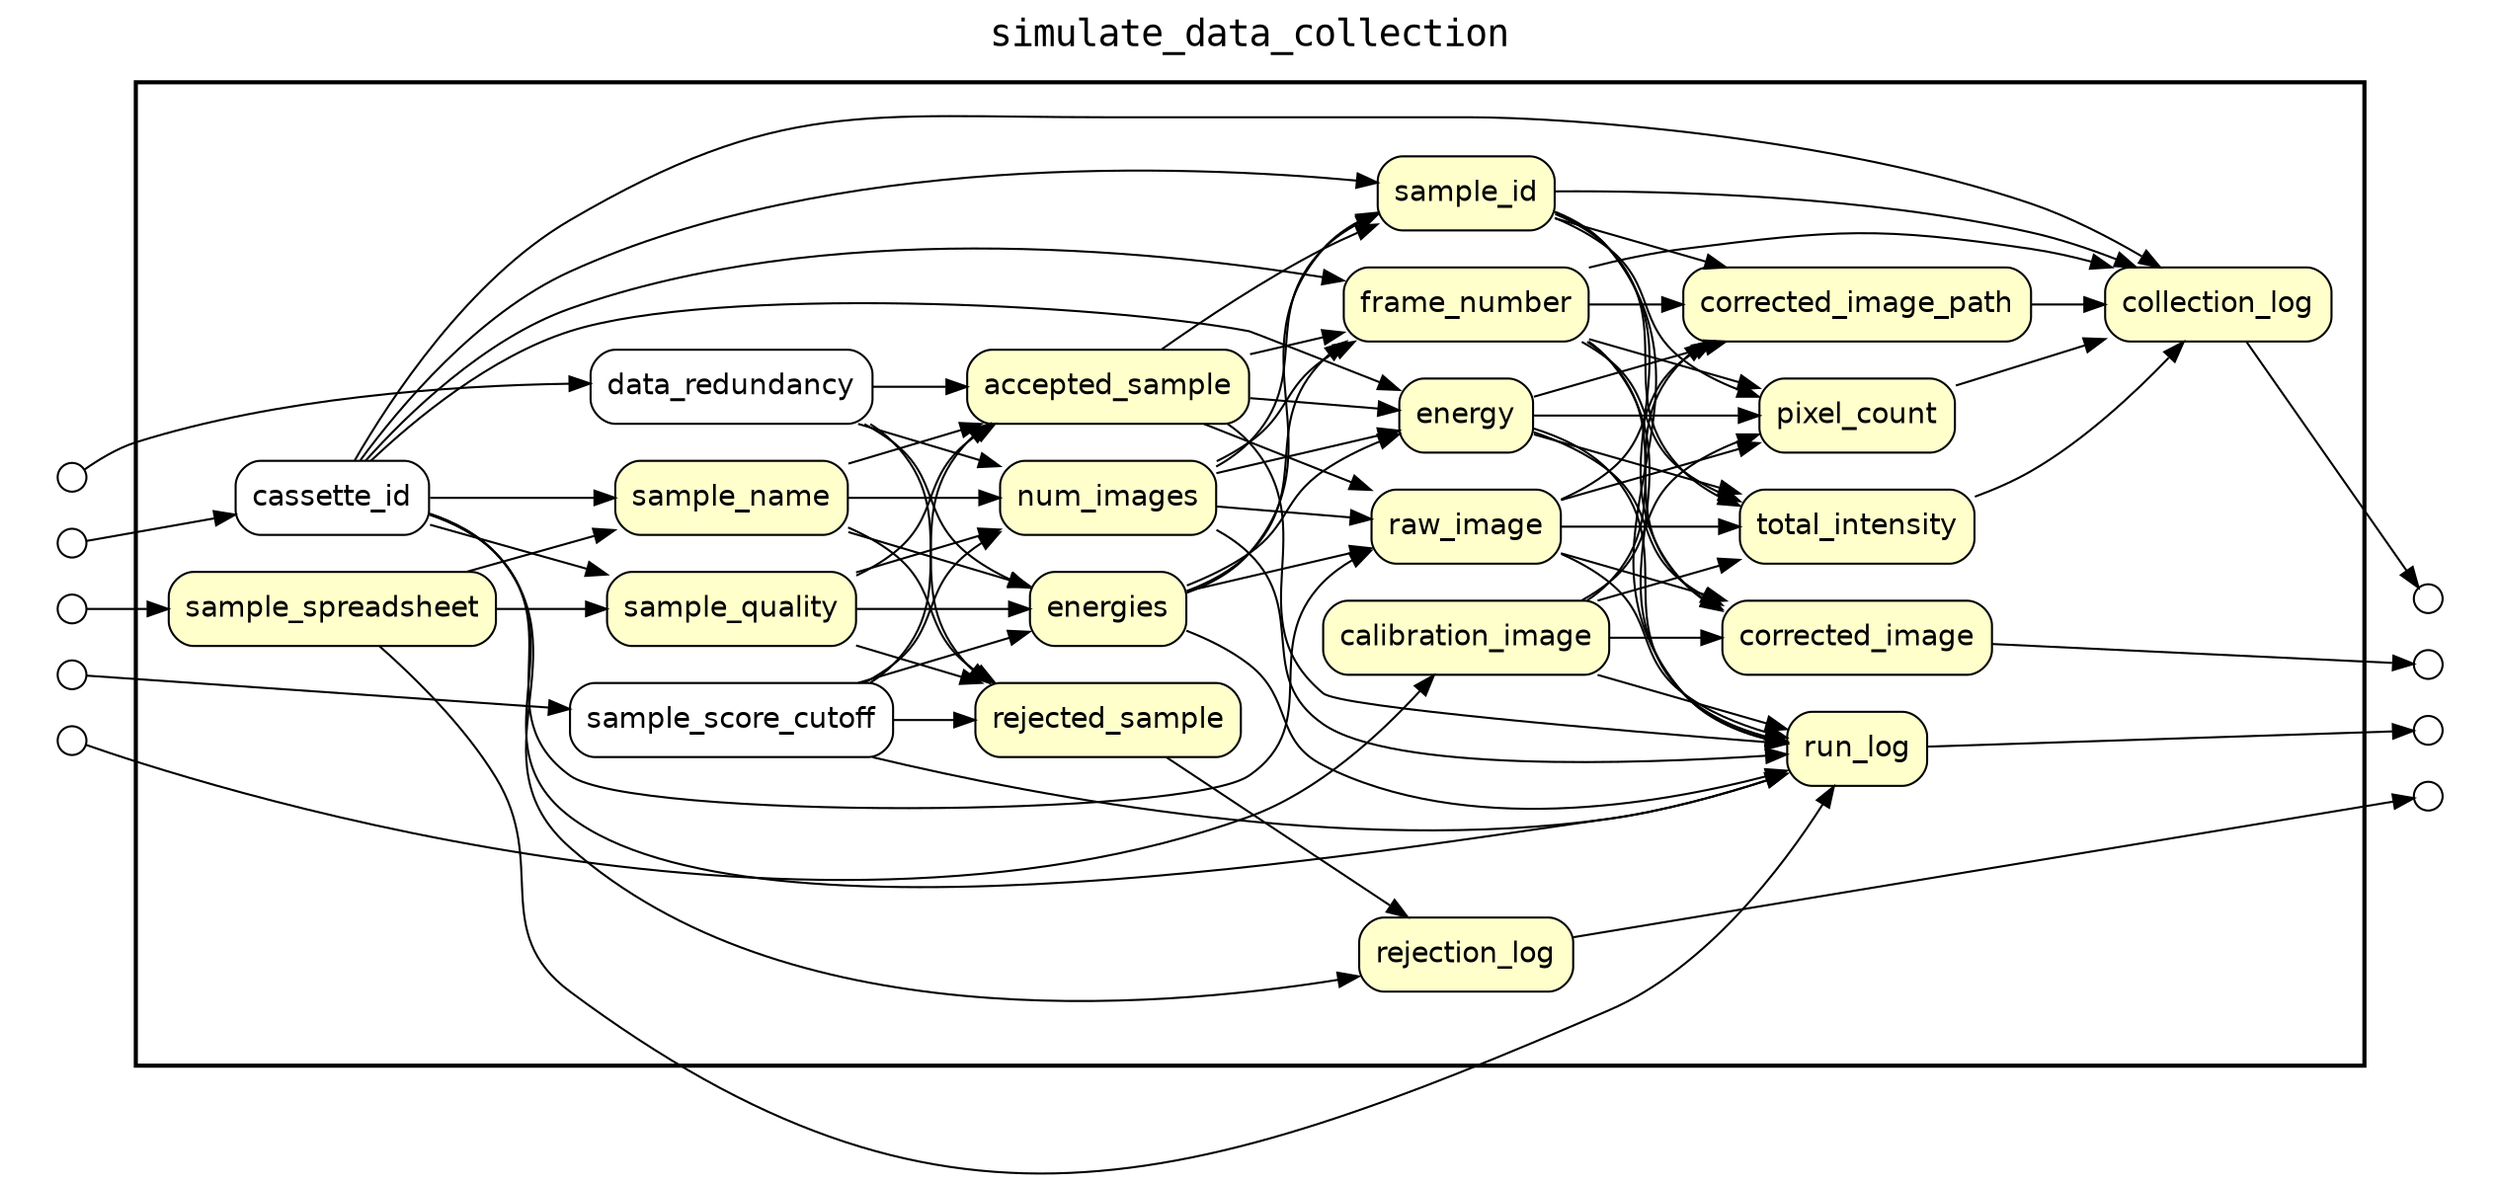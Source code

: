 
digraph yw_data_view {
rankdir=LR
fontname=Courier; fontsize=18; labelloc=t
label="simulate_data_collection"
subgraph cluster_workflow { label=""; color=black; penwidth=2
subgraph cluster_workflow_inner { label=""; color=white
node[shape=box style="rounded,filled" fillcolor="#FFFFCC" peripheries=1 fontname=Helvetica]
run_log
sample_spreadsheet
sample_name
sample_quality
accepted_sample
rejected_sample
num_images
energies
rejection_log
sample_id
energy
frame_number
raw_image
calibration_image
corrected_image
corrected_image_path
total_intensity
pixel_count
collection_log
node[shape=box style="rounded,filled" fillcolor="#FFFFFF" peripheries=1 fontname=Helvetica]
data_redundancy
cassette_id
sample_score_cutoff
}}
subgraph cluster_inflows { label=""; color=white; penwidth=2
subgraph cluster_inflows_inner { label=""; color=white
node[shape=circle fillcolor="#FFFFFF" peripheries=1 width=0.2]
calibration_image_inflow [label=""]
data_redundancy_inflow [label=""]
sample_spreadsheet_inflow [label=""]
cassette_id_inflow [label=""]
sample_score_cutoff_inflow [label=""]
}}
subgraph cluster_outflows { label=""; color=white; penwidth=2
subgraph cluster_outflows_inner { label=""; color=white
node[shape=circle fillcolor="#FFFFFF" peripheries=1 width=0.2]
rejection_log_outflow [label=""]
collection_log_outflow [label=""]
run_log_outflow [label=""]
corrected_image_outflow [label=""]
}}
cassette_id -> run_log
sample_score_cutoff -> run_log
sample_spreadsheet -> run_log
accepted_sample -> run_log
num_images -> run_log
energies -> run_log
sample_id -> run_log
energy -> run_log
frame_number -> run_log
raw_image -> run_log
calibration_image -> run_log
cassette_id -> sample_name
sample_spreadsheet -> sample_name
cassette_id -> sample_quality
sample_spreadsheet -> sample_quality
sample_score_cutoff -> accepted_sample
sample_name -> accepted_sample
sample_quality -> accepted_sample
data_redundancy -> accepted_sample
sample_score_cutoff -> rejected_sample
sample_name -> rejected_sample
sample_quality -> rejected_sample
data_redundancy -> rejected_sample
sample_score_cutoff -> num_images
sample_name -> num_images
sample_quality -> num_images
data_redundancy -> num_images
sample_score_cutoff -> energies
sample_name -> energies
sample_quality -> energies
data_redundancy -> energies
cassette_id -> rejection_log
rejected_sample -> rejection_log
cassette_id -> sample_id
accepted_sample -> sample_id
num_images -> sample_id
energies -> sample_id
cassette_id -> energy
accepted_sample -> energy
num_images -> energy
energies -> energy
cassette_id -> frame_number
accepted_sample -> frame_number
num_images -> frame_number
energies -> frame_number
cassette_id -> raw_image
accepted_sample -> raw_image
num_images -> raw_image
energies -> raw_image
sample_id -> corrected_image
energy -> corrected_image
frame_number -> corrected_image
raw_image -> corrected_image
calibration_image -> corrected_image
sample_id -> corrected_image_path
energy -> corrected_image_path
frame_number -> corrected_image_path
raw_image -> corrected_image_path
calibration_image -> corrected_image_path
sample_id -> total_intensity
energy -> total_intensity
frame_number -> total_intensity
raw_image -> total_intensity
calibration_image -> total_intensity
sample_id -> pixel_count
energy -> pixel_count
frame_number -> pixel_count
raw_image -> pixel_count
calibration_image -> pixel_count
cassette_id -> collection_log
sample_id -> collection_log
frame_number -> collection_log
corrected_image_path -> collection_log
total_intensity -> collection_log
pixel_count -> collection_log
calibration_image_inflow -> calibration_image
data_redundancy_inflow -> data_redundancy
sample_spreadsheet_inflow -> sample_spreadsheet
cassette_id_inflow -> cassette_id
sample_score_cutoff_inflow -> sample_score_cutoff
rejection_log -> rejection_log_outflow
collection_log -> collection_log_outflow
run_log -> run_log_outflow
corrected_image -> corrected_image_outflow
}

